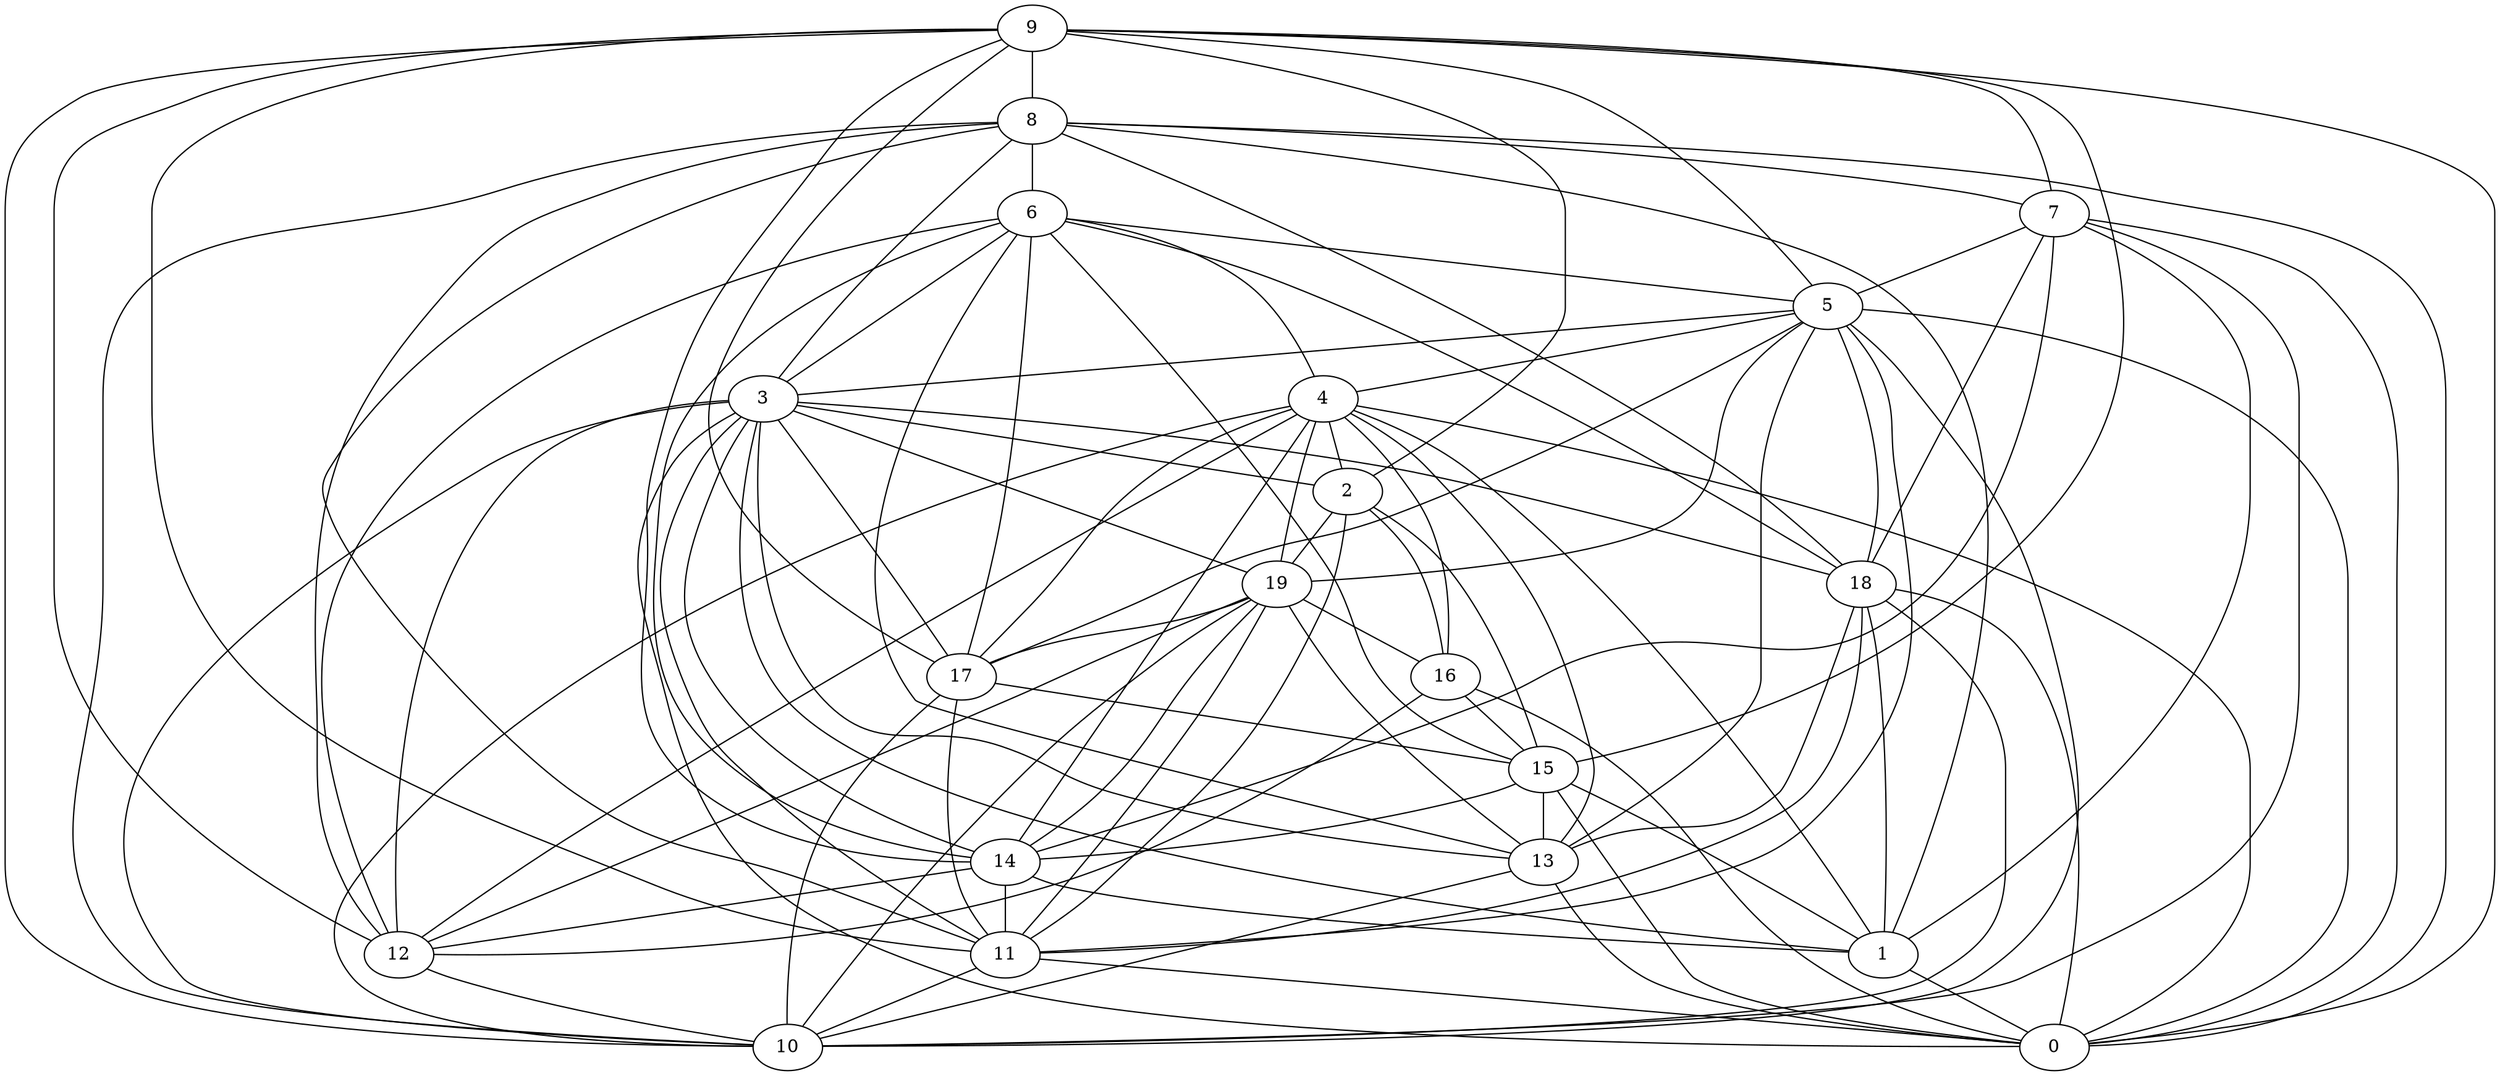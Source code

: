 digraph GG_graph {

subgraph G_graph {
edge [color = black]
"16" -> "15" [dir = none]
"16" -> "12" [dir = none]
"3" -> "1" [dir = none]
"3" -> "12" [dir = none]
"3" -> "14" [dir = none]
"3" -> "17" [dir = none]
"3" -> "0" [dir = none]
"3" -> "10" [dir = none]
"3" -> "19" [dir = none]
"3" -> "2" [dir = none]
"8" -> "10" [dir = none]
"8" -> "11" [dir = none]
"8" -> "7" [dir = none]
"2" -> "11" [dir = none]
"2" -> "15" [dir = none]
"12" -> "10" [dir = none]
"14" -> "12" [dir = none]
"9" -> "10" [dir = none]
"9" -> "2" [dir = none]
"9" -> "7" [dir = none]
"9" -> "8" [dir = none]
"4" -> "2" [dir = none]
"4" -> "19" [dir = none]
"4" -> "12" [dir = none]
"4" -> "14" [dir = none]
"4" -> "16" [dir = none]
"5" -> "13" [dir = none]
"5" -> "17" [dir = none]
"5" -> "11" [dir = none]
"5" -> "0" [dir = none]
"5" -> "4" [dir = none]
"18" -> "11" [dir = none]
"18" -> "13" [dir = none]
"18" -> "10" [dir = none]
"18" -> "1" [dir = none]
"11" -> "10" [dir = none]
"6" -> "12" [dir = none]
"6" -> "3" [dir = none]
"6" -> "15" [dir = none]
"6" -> "14" [dir = none]
"6" -> "17" [dir = none]
"19" -> "13" [dir = none]
"19" -> "14" [dir = none]
"19" -> "16" [dir = none]
"19" -> "10" [dir = none]
"19" -> "11" [dir = none]
"17" -> "11" [dir = none]
"17" -> "10" [dir = none]
"17" -> "15" [dir = none]
"7" -> "0" [dir = none]
"7" -> "10" [dir = none]
"7" -> "5" [dir = none]
"7" -> "1" [dir = none]
"7" -> "18" [dir = none]
"7" -> "14" [dir = none]
"15" -> "0" [dir = none]
"13" -> "0" [dir = none]
"19" -> "12" [dir = none]
"6" -> "4" [dir = none]
"9" -> "11" [dir = none]
"14" -> "1" [dir = none]
"11" -> "0" [dir = none]
"5" -> "3" [dir = none]
"9" -> "15" [dir = none]
"15" -> "14" [dir = none]
"16" -> "0" [dir = none]
"8" -> "0" [dir = none]
"15" -> "13" [dir = none]
"4" -> "0" [dir = none]
"3" -> "11" [dir = none]
"15" -> "1" [dir = none]
"14" -> "11" [dir = none]
"6" -> "13" [dir = none]
"4" -> "17" [dir = none]
"5" -> "18" [dir = none]
"3" -> "13" [dir = none]
"8" -> "3" [dir = none]
"8" -> "12" [dir = none]
"2" -> "16" [dir = none]
"9" -> "5" [dir = none]
"8" -> "18" [dir = none]
"9" -> "17" [dir = none]
"5" -> "10" [dir = none]
"4" -> "13" [dir = none]
"2" -> "19" [dir = none]
"3" -> "18" [dir = none]
"4" -> "10" [dir = none]
"13" -> "10" [dir = none]
"18" -> "0" [dir = none]
"9" -> "14" [dir = none]
"8" -> "6" [dir = none]
"6" -> "5" [dir = none]
"9" -> "12" [dir = none]
"19" -> "17" [dir = none]
"6" -> "18" [dir = none]
"5" -> "19" [dir = none]
"8" -> "1" [dir = none]
"4" -> "1" [dir = none]
"9" -> "0" [dir = none]
"1" -> "0" [dir = none]
}

}
